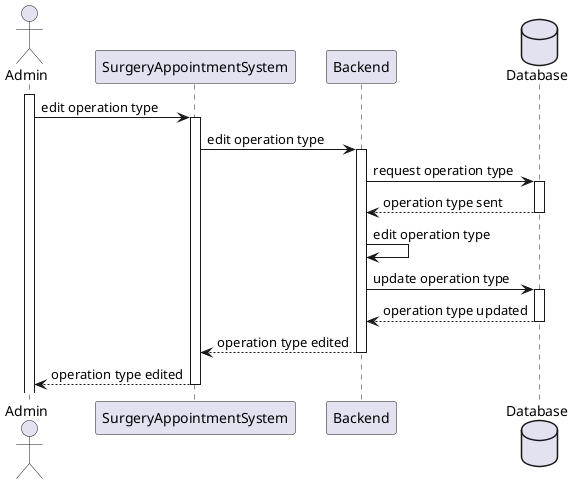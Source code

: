 ﻿@startuml
actor Admin
participant SurgeryAppointmentSystem
participant Backend
database Database

activate Admin
Admin -> SurgeryAppointmentSystem: edit operation type
activate SurgeryAppointmentSystem

SurgeryAppointmentSystem -> Backend: edit operation type
activate Backend
Backend -> Database: request operation type
activate Database
Database --> Backend: operation type sent
deactivate Database

Backend -> Backend: edit operation type

Backend -> Database: update operation type
activate Database

Database --> Backend: operation type updated
deactivate Database

Backend --> SurgeryAppointmentSystem: operation type edited
deactivate Backend

SurgeryAppointmentSystem --> Admin: operation type edited

deactivate SurgeryAppointmentSystem
@enduml
